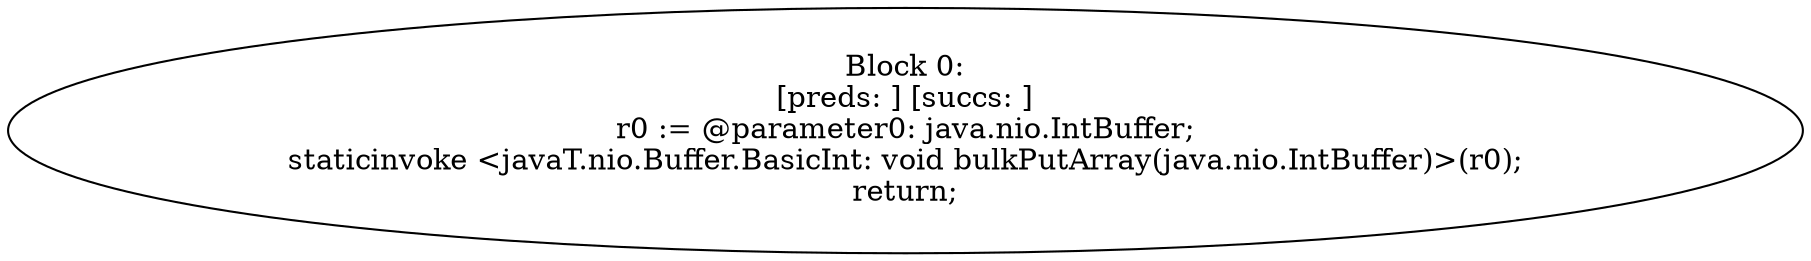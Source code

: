 digraph "unitGraph" {
    "Block 0:
[preds: ] [succs: ]
r0 := @parameter0: java.nio.IntBuffer;
staticinvoke <javaT.nio.Buffer.BasicInt: void bulkPutArray(java.nio.IntBuffer)>(r0);
return;
"
}
